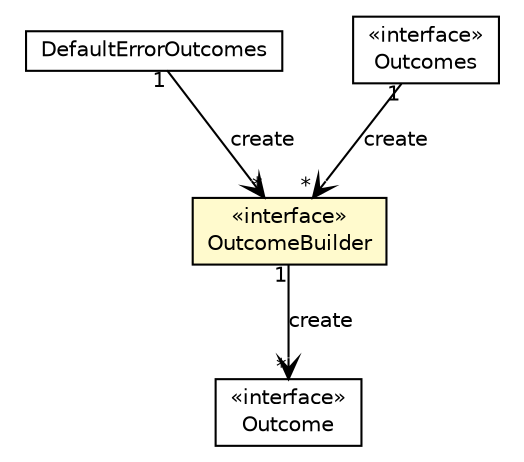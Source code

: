 #!/usr/local/bin/dot
#
# Class diagram 
# Generated by UMLGraph version R5_6-24-gf6e263 (http://www.umlgraph.org/)
#

digraph G {
	edge [fontname="Helvetica",fontsize=10,labelfontname="Helvetica",labelfontsize=10];
	node [fontname="Helvetica",fontsize=10,shape=plaintext];
	nodesep=0.25;
	ranksep=0.5;
	// io.werval.api.outcomes.DefaultErrorOutcomes
	c26665 [label=<<table title="io.werval.api.outcomes.DefaultErrorOutcomes" border="0" cellborder="1" cellspacing="0" cellpadding="2" port="p" href="./DefaultErrorOutcomes.html">
		<tr><td><table border="0" cellspacing="0" cellpadding="1">
<tr><td align="center" balign="center"> DefaultErrorOutcomes </td></tr>
		</table></td></tr>
		</table>>, URL="./DefaultErrorOutcomes.html", fontname="Helvetica", fontcolor="black", fontsize=10.0];
	// io.werval.api.outcomes.Outcome
	c26666 [label=<<table title="io.werval.api.outcomes.Outcome" border="0" cellborder="1" cellspacing="0" cellpadding="2" port="p" href="./Outcome.html">
		<tr><td><table border="0" cellspacing="0" cellpadding="1">
<tr><td align="center" balign="center"> &#171;interface&#187; </td></tr>
<tr><td align="center" balign="center"> Outcome </td></tr>
		</table></td></tr>
		</table>>, URL="./Outcome.html", fontname="Helvetica", fontcolor="black", fontsize=10.0];
	// io.werval.api.outcomes.OutcomeBuilder
	c26667 [label=<<table title="io.werval.api.outcomes.OutcomeBuilder" border="0" cellborder="1" cellspacing="0" cellpadding="2" port="p" bgcolor="lemonChiffon" href="./OutcomeBuilder.html">
		<tr><td><table border="0" cellspacing="0" cellpadding="1">
<tr><td align="center" balign="center"> &#171;interface&#187; </td></tr>
<tr><td align="center" balign="center"> OutcomeBuilder </td></tr>
		</table></td></tr>
		</table>>, URL="./OutcomeBuilder.html", fontname="Helvetica", fontcolor="black", fontsize=10.0];
	// io.werval.api.outcomes.Outcomes
	c26668 [label=<<table title="io.werval.api.outcomes.Outcomes" border="0" cellborder="1" cellspacing="0" cellpadding="2" port="p" href="./Outcomes.html">
		<tr><td><table border="0" cellspacing="0" cellpadding="1">
<tr><td align="center" balign="center"> &#171;interface&#187; </td></tr>
<tr><td align="center" balign="center"> Outcomes </td></tr>
		</table></td></tr>
		</table>>, URL="./Outcomes.html", fontname="Helvetica", fontcolor="black", fontsize=10.0];
	// io.werval.api.outcomes.DefaultErrorOutcomes NAVASSOC io.werval.api.outcomes.OutcomeBuilder
	c26665:p -> c26667:p [taillabel="1", label="create", headlabel="*", fontname="Helvetica", fontcolor="black", fontsize=10.0, color="black", arrowhead=open];
	// io.werval.api.outcomes.OutcomeBuilder NAVASSOC io.werval.api.outcomes.Outcome
	c26667:p -> c26666:p [taillabel="1", label="create", headlabel="*", fontname="Helvetica", fontcolor="black", fontsize=10.0, color="black", arrowhead=open];
	// io.werval.api.outcomes.Outcomes NAVASSOC io.werval.api.outcomes.OutcomeBuilder
	c26668:p -> c26667:p [taillabel="1", label="create", headlabel="*", fontname="Helvetica", fontcolor="black", fontsize=10.0, color="black", arrowhead=open];
}

